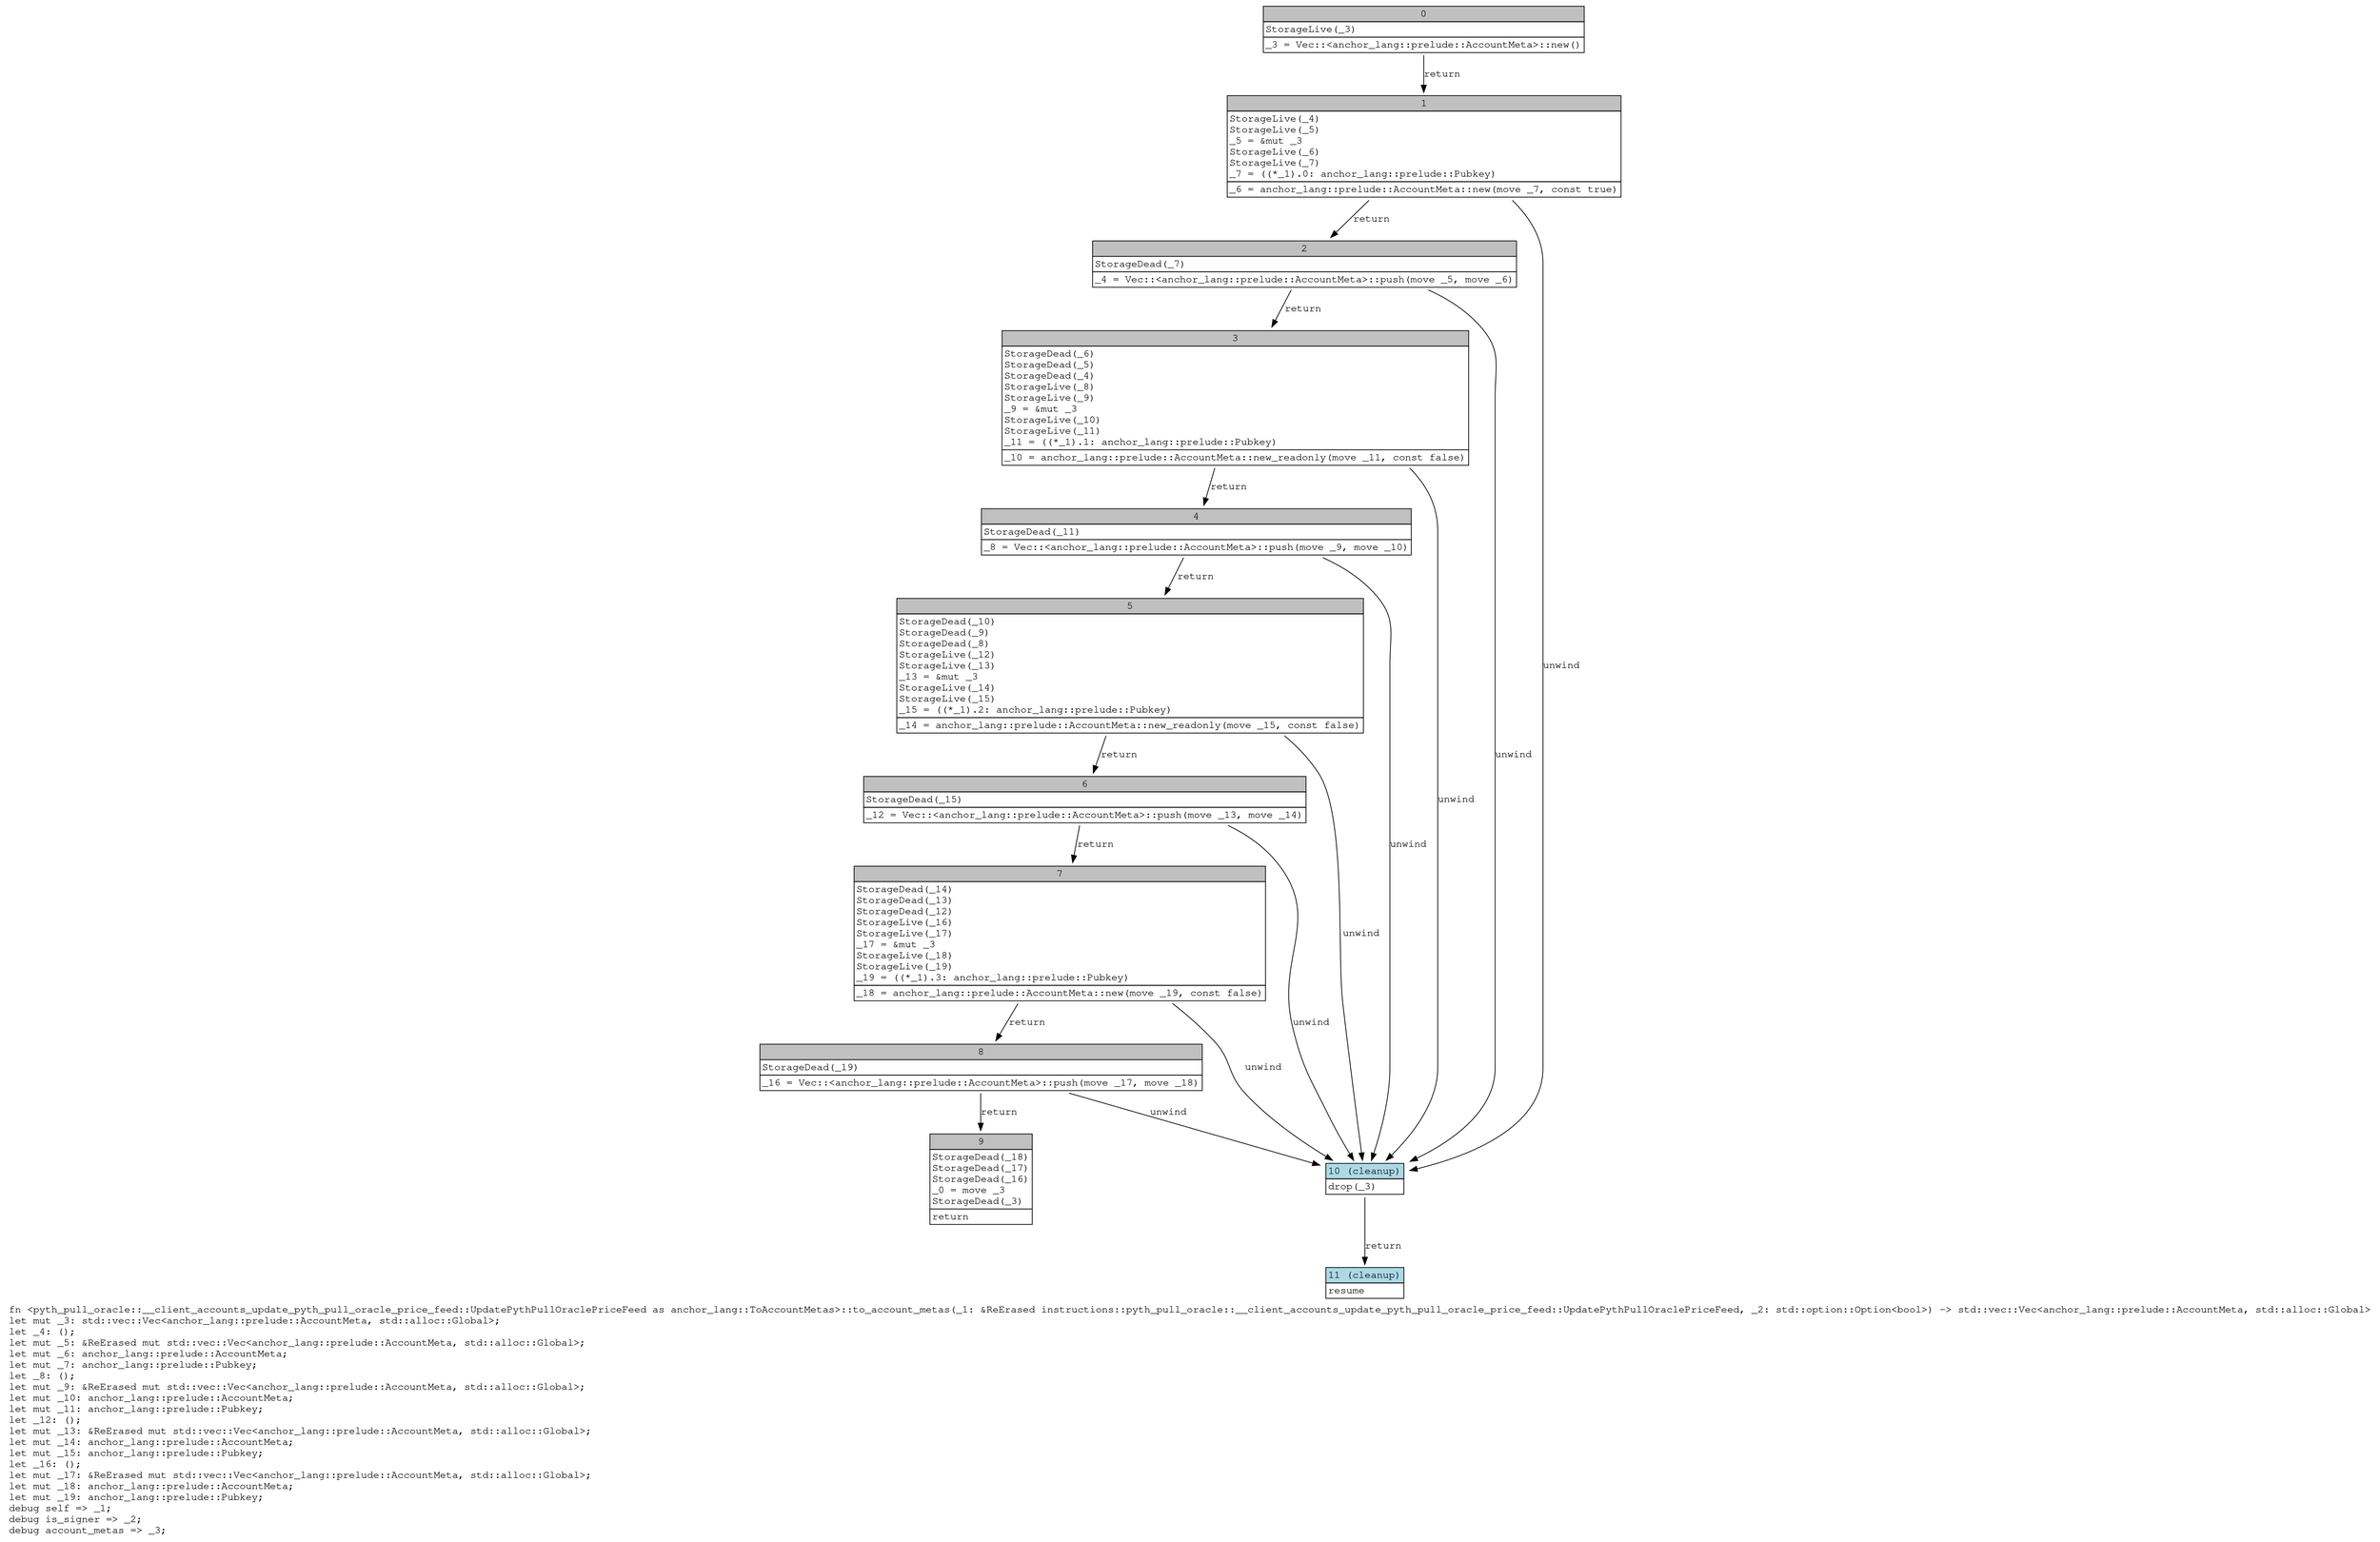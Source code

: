 digraph Mir_0_11495 {
    graph [fontname="Courier, monospace"];
    node [fontname="Courier, monospace"];
    edge [fontname="Courier, monospace"];
    label=<fn &lt;pyth_pull_oracle::__client_accounts_update_pyth_pull_oracle_price_feed::UpdatePythPullOraclePriceFeed as anchor_lang::ToAccountMetas&gt;::to_account_metas(_1: &amp;ReErased instructions::pyth_pull_oracle::__client_accounts_update_pyth_pull_oracle_price_feed::UpdatePythPullOraclePriceFeed, _2: std::option::Option&lt;bool&gt;) -&gt; std::vec::Vec&lt;anchor_lang::prelude::AccountMeta, std::alloc::Global&gt;<br align="left"/>let mut _3: std::vec::Vec&lt;anchor_lang::prelude::AccountMeta, std::alloc::Global&gt;;<br align="left"/>let _4: ();<br align="left"/>let mut _5: &amp;ReErased mut std::vec::Vec&lt;anchor_lang::prelude::AccountMeta, std::alloc::Global&gt;;<br align="left"/>let mut _6: anchor_lang::prelude::AccountMeta;<br align="left"/>let mut _7: anchor_lang::prelude::Pubkey;<br align="left"/>let _8: ();<br align="left"/>let mut _9: &amp;ReErased mut std::vec::Vec&lt;anchor_lang::prelude::AccountMeta, std::alloc::Global&gt;;<br align="left"/>let mut _10: anchor_lang::prelude::AccountMeta;<br align="left"/>let mut _11: anchor_lang::prelude::Pubkey;<br align="left"/>let _12: ();<br align="left"/>let mut _13: &amp;ReErased mut std::vec::Vec&lt;anchor_lang::prelude::AccountMeta, std::alloc::Global&gt;;<br align="left"/>let mut _14: anchor_lang::prelude::AccountMeta;<br align="left"/>let mut _15: anchor_lang::prelude::Pubkey;<br align="left"/>let _16: ();<br align="left"/>let mut _17: &amp;ReErased mut std::vec::Vec&lt;anchor_lang::prelude::AccountMeta, std::alloc::Global&gt;;<br align="left"/>let mut _18: anchor_lang::prelude::AccountMeta;<br align="left"/>let mut _19: anchor_lang::prelude::Pubkey;<br align="left"/>debug self =&gt; _1;<br align="left"/>debug is_signer =&gt; _2;<br align="left"/>debug account_metas =&gt; _3;<br align="left"/>>;
    bb0__0_11495 [shape="none", label=<<table border="0" cellborder="1" cellspacing="0"><tr><td bgcolor="gray" align="center" colspan="1">0</td></tr><tr><td align="left" balign="left">StorageLive(_3)<br/></td></tr><tr><td align="left">_3 = Vec::&lt;anchor_lang::prelude::AccountMeta&gt;::new()</td></tr></table>>];
    bb1__0_11495 [shape="none", label=<<table border="0" cellborder="1" cellspacing="0"><tr><td bgcolor="gray" align="center" colspan="1">1</td></tr><tr><td align="left" balign="left">StorageLive(_4)<br/>StorageLive(_5)<br/>_5 = &amp;mut _3<br/>StorageLive(_6)<br/>StorageLive(_7)<br/>_7 = ((*_1).0: anchor_lang::prelude::Pubkey)<br/></td></tr><tr><td align="left">_6 = anchor_lang::prelude::AccountMeta::new(move _7, const true)</td></tr></table>>];
    bb2__0_11495 [shape="none", label=<<table border="0" cellborder="1" cellspacing="0"><tr><td bgcolor="gray" align="center" colspan="1">2</td></tr><tr><td align="left" balign="left">StorageDead(_7)<br/></td></tr><tr><td align="left">_4 = Vec::&lt;anchor_lang::prelude::AccountMeta&gt;::push(move _5, move _6)</td></tr></table>>];
    bb3__0_11495 [shape="none", label=<<table border="0" cellborder="1" cellspacing="0"><tr><td bgcolor="gray" align="center" colspan="1">3</td></tr><tr><td align="left" balign="left">StorageDead(_6)<br/>StorageDead(_5)<br/>StorageDead(_4)<br/>StorageLive(_8)<br/>StorageLive(_9)<br/>_9 = &amp;mut _3<br/>StorageLive(_10)<br/>StorageLive(_11)<br/>_11 = ((*_1).1: anchor_lang::prelude::Pubkey)<br/></td></tr><tr><td align="left">_10 = anchor_lang::prelude::AccountMeta::new_readonly(move _11, const false)</td></tr></table>>];
    bb4__0_11495 [shape="none", label=<<table border="0" cellborder="1" cellspacing="0"><tr><td bgcolor="gray" align="center" colspan="1">4</td></tr><tr><td align="left" balign="left">StorageDead(_11)<br/></td></tr><tr><td align="left">_8 = Vec::&lt;anchor_lang::prelude::AccountMeta&gt;::push(move _9, move _10)</td></tr></table>>];
    bb5__0_11495 [shape="none", label=<<table border="0" cellborder="1" cellspacing="0"><tr><td bgcolor="gray" align="center" colspan="1">5</td></tr><tr><td align="left" balign="left">StorageDead(_10)<br/>StorageDead(_9)<br/>StorageDead(_8)<br/>StorageLive(_12)<br/>StorageLive(_13)<br/>_13 = &amp;mut _3<br/>StorageLive(_14)<br/>StorageLive(_15)<br/>_15 = ((*_1).2: anchor_lang::prelude::Pubkey)<br/></td></tr><tr><td align="left">_14 = anchor_lang::prelude::AccountMeta::new_readonly(move _15, const false)</td></tr></table>>];
    bb6__0_11495 [shape="none", label=<<table border="0" cellborder="1" cellspacing="0"><tr><td bgcolor="gray" align="center" colspan="1">6</td></tr><tr><td align="left" balign="left">StorageDead(_15)<br/></td></tr><tr><td align="left">_12 = Vec::&lt;anchor_lang::prelude::AccountMeta&gt;::push(move _13, move _14)</td></tr></table>>];
    bb7__0_11495 [shape="none", label=<<table border="0" cellborder="1" cellspacing="0"><tr><td bgcolor="gray" align="center" colspan="1">7</td></tr><tr><td align="left" balign="left">StorageDead(_14)<br/>StorageDead(_13)<br/>StorageDead(_12)<br/>StorageLive(_16)<br/>StorageLive(_17)<br/>_17 = &amp;mut _3<br/>StorageLive(_18)<br/>StorageLive(_19)<br/>_19 = ((*_1).3: anchor_lang::prelude::Pubkey)<br/></td></tr><tr><td align="left">_18 = anchor_lang::prelude::AccountMeta::new(move _19, const false)</td></tr></table>>];
    bb8__0_11495 [shape="none", label=<<table border="0" cellborder="1" cellspacing="0"><tr><td bgcolor="gray" align="center" colspan="1">8</td></tr><tr><td align="left" balign="left">StorageDead(_19)<br/></td></tr><tr><td align="left">_16 = Vec::&lt;anchor_lang::prelude::AccountMeta&gt;::push(move _17, move _18)</td></tr></table>>];
    bb9__0_11495 [shape="none", label=<<table border="0" cellborder="1" cellspacing="0"><tr><td bgcolor="gray" align="center" colspan="1">9</td></tr><tr><td align="left" balign="left">StorageDead(_18)<br/>StorageDead(_17)<br/>StorageDead(_16)<br/>_0 = move _3<br/>StorageDead(_3)<br/></td></tr><tr><td align="left">return</td></tr></table>>];
    bb10__0_11495 [shape="none", label=<<table border="0" cellborder="1" cellspacing="0"><tr><td bgcolor="lightblue" align="center" colspan="1">10 (cleanup)</td></tr><tr><td align="left">drop(_3)</td></tr></table>>];
    bb11__0_11495 [shape="none", label=<<table border="0" cellborder="1" cellspacing="0"><tr><td bgcolor="lightblue" align="center" colspan="1">11 (cleanup)</td></tr><tr><td align="left">resume</td></tr></table>>];
    bb0__0_11495 -> bb1__0_11495 [label="return"];
    bb1__0_11495 -> bb2__0_11495 [label="return"];
    bb1__0_11495 -> bb10__0_11495 [label="unwind"];
    bb2__0_11495 -> bb3__0_11495 [label="return"];
    bb2__0_11495 -> bb10__0_11495 [label="unwind"];
    bb3__0_11495 -> bb4__0_11495 [label="return"];
    bb3__0_11495 -> bb10__0_11495 [label="unwind"];
    bb4__0_11495 -> bb5__0_11495 [label="return"];
    bb4__0_11495 -> bb10__0_11495 [label="unwind"];
    bb5__0_11495 -> bb6__0_11495 [label="return"];
    bb5__0_11495 -> bb10__0_11495 [label="unwind"];
    bb6__0_11495 -> bb7__0_11495 [label="return"];
    bb6__0_11495 -> bb10__0_11495 [label="unwind"];
    bb7__0_11495 -> bb8__0_11495 [label="return"];
    bb7__0_11495 -> bb10__0_11495 [label="unwind"];
    bb8__0_11495 -> bb9__0_11495 [label="return"];
    bb8__0_11495 -> bb10__0_11495 [label="unwind"];
    bb10__0_11495 -> bb11__0_11495 [label="return"];
}
